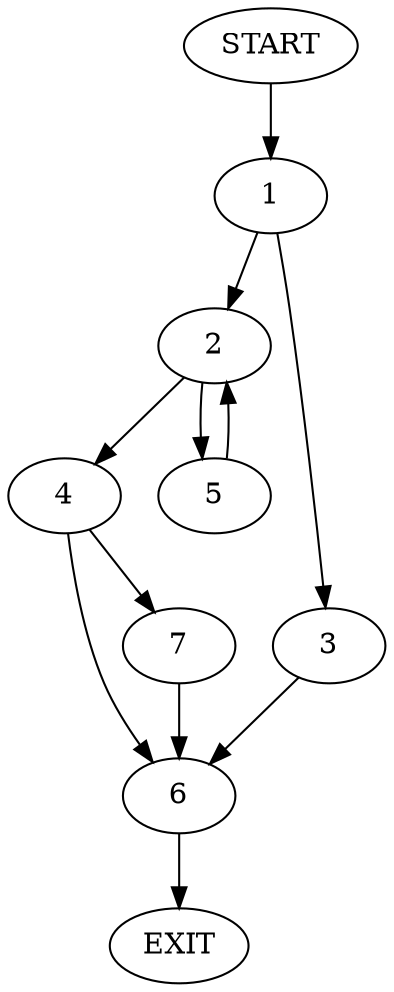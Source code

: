 digraph {
0 [label="START"]
8 [label="EXIT"]
0 -> 1
1 -> 2
1 -> 3
2 -> 4
2 -> 5
3 -> 6
6 -> 8
4 -> 6
4 -> 7
5 -> 2
7 -> 6
}
